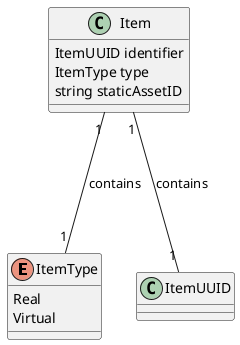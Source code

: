 @startuml
enum ItemType {
    Real
    Virtual
}

class Item {
    ItemUUID identifier
    ItemType type
    string staticAssetID
}

Item "1" --- "1" ItemUUID : contains
Item "1" --- "1" ItemType : contains
@enduml
